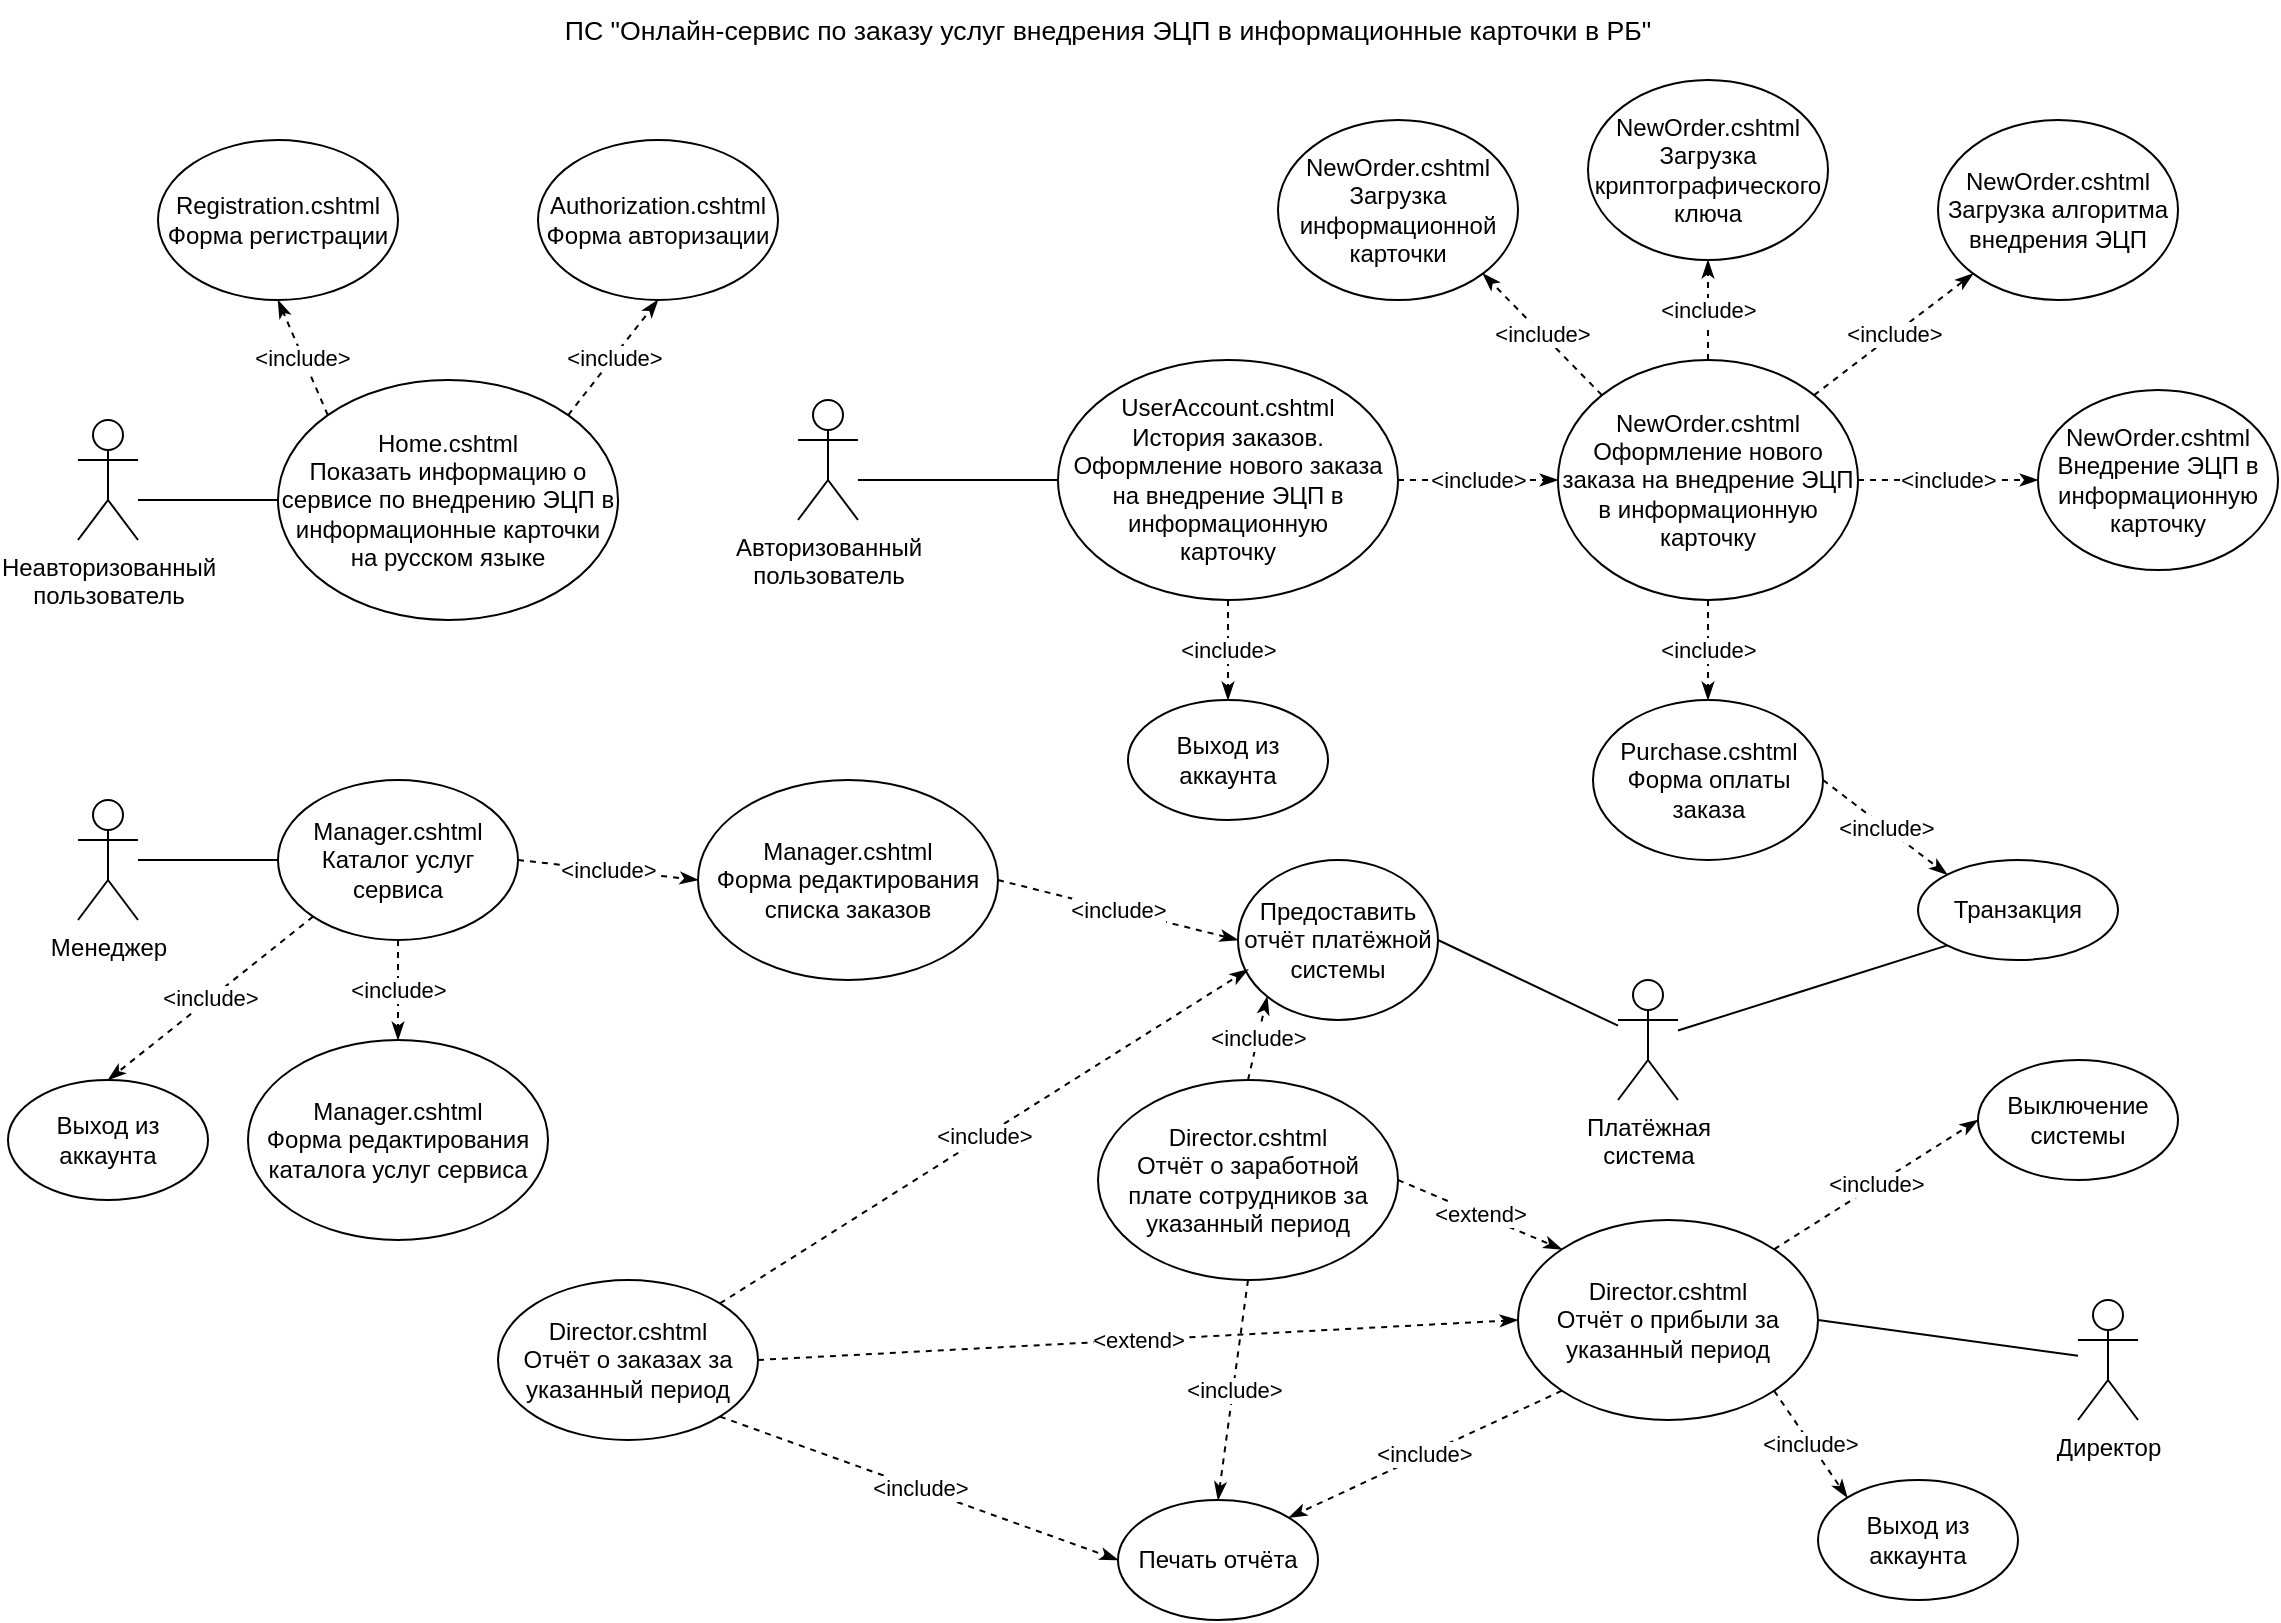 <mxfile version="20.2.8" type="device"><diagram id="RdCTnL25ZEcPr3_2C4eh" name="Страница 1"><mxGraphModel dx="1093" dy="609" grid="1" gridSize="10" guides="1" tooltips="1" connect="1" arrows="1" fold="1" page="1" pageScale="1" pageWidth="1169" pageHeight="827" math="0" shadow="0"><root><mxCell id="0"/><mxCell id="1" parent="0"/><mxCell id="cwpK_-ssoe155hGhEzL0-1" value="Неавторизованный&lt;br&gt;пользователь" style="shape=umlActor;verticalLabelPosition=bottom;verticalAlign=top;html=1;outlineConnect=0;" vertex="1" parent="1"><mxGeometry x="50" y="220" width="30" height="60" as="geometry"/></mxCell><mxCell id="cwpK_-ssoe155hGhEzL0-5" value="Home.cshtml&lt;br&gt;Показать информацию о сервисе по внедрению ЭЦП в информационные карточки на русском языке" style="ellipse;whiteSpace=wrap;html=1;" vertex="1" parent="1"><mxGeometry x="150" y="200" width="170" height="120" as="geometry"/></mxCell><mxCell id="cwpK_-ssoe155hGhEzL0-6" value="Registration.cshtml&lt;br&gt;Форма регистрации" style="ellipse;whiteSpace=wrap;html=1;" vertex="1" parent="1"><mxGeometry x="90" y="80" width="120" height="80" as="geometry"/></mxCell><mxCell id="cwpK_-ssoe155hGhEzL0-7" value="Authorization.cshtml&lt;br&gt;Форма авторизации" style="ellipse;whiteSpace=wrap;html=1;" vertex="1" parent="1"><mxGeometry x="280" y="80" width="120" height="80" as="geometry"/></mxCell><mxCell id="cwpK_-ssoe155hGhEzL0-8" value="" style="endArrow=none;html=1;rounded=0;entryX=0;entryY=0.5;entryDx=0;entryDy=0;" edge="1" parent="1" target="cwpK_-ssoe155hGhEzL0-5"><mxGeometry width="50" height="50" relative="1" as="geometry"><mxPoint x="80" y="260" as="sourcePoint"/><mxPoint x="420" y="170" as="targetPoint"/></mxGeometry></mxCell><mxCell id="cwpK_-ssoe155hGhEzL0-9" value="&amp;lt;include&amp;gt;" style="endArrow=classicThin;dashed=1;html=1;rounded=0;exitX=0;exitY=0;exitDx=0;exitDy=0;entryX=0.5;entryY=1;entryDx=0;entryDy=0;startArrow=none;startFill=0;endFill=1;" edge="1" parent="1" source="cwpK_-ssoe155hGhEzL0-5" target="cwpK_-ssoe155hGhEzL0-6"><mxGeometry width="50" height="50" relative="1" as="geometry"><mxPoint x="370" y="220" as="sourcePoint"/><mxPoint x="420" y="170" as="targetPoint"/></mxGeometry></mxCell><mxCell id="cwpK_-ssoe155hGhEzL0-10" value="&amp;lt;include&amp;gt;" style="endArrow=classicThin;dashed=1;html=1;rounded=0;exitX=1;exitY=0;exitDx=0;exitDy=0;entryX=0.5;entryY=1;entryDx=0;entryDy=0;startArrow=none;startFill=0;endFill=1;" edge="1" parent="1" source="cwpK_-ssoe155hGhEzL0-5" target="cwpK_-ssoe155hGhEzL0-7"><mxGeometry width="50" height="50" relative="1" as="geometry"><mxPoint x="184.967" y="227.524" as="sourcePoint"/><mxPoint x="160" y="170" as="targetPoint"/></mxGeometry></mxCell><mxCell id="cwpK_-ssoe155hGhEzL0-11" value="Авторизованный&lt;br&gt;пользователь" style="shape=umlActor;verticalLabelPosition=bottom;verticalAlign=top;html=1;outlineConnect=0;" vertex="1" parent="1"><mxGeometry x="410" y="210" width="30" height="60" as="geometry"/></mxCell><mxCell id="cwpK_-ssoe155hGhEzL0-16" value="&amp;lt;include&amp;gt;" style="edgeStyle=orthogonalEdgeStyle;rounded=0;orthogonalLoop=1;jettySize=auto;html=1;exitX=0.5;exitY=1;exitDx=0;exitDy=0;entryX=0.5;entryY=0;entryDx=0;entryDy=0;startArrow=none;startFill=0;endArrow=classicThin;endFill=1;dashed=1;" edge="1" parent="1" source="cwpK_-ssoe155hGhEzL0-12" target="cwpK_-ssoe155hGhEzL0-14"><mxGeometry relative="1" as="geometry"/></mxCell><mxCell id="cwpK_-ssoe155hGhEzL0-18" value="&amp;lt;include&amp;gt;" style="edgeStyle=orthogonalEdgeStyle;rounded=0;orthogonalLoop=1;jettySize=auto;html=1;exitX=1;exitY=0.5;exitDx=0;exitDy=0;entryX=0;entryY=0.5;entryDx=0;entryDy=0;dashed=1;startArrow=none;startFill=0;endArrow=classicThin;endFill=1;" edge="1" parent="1" source="cwpK_-ssoe155hGhEzL0-12" target="cwpK_-ssoe155hGhEzL0-17"><mxGeometry relative="1" as="geometry"/></mxCell><mxCell id="cwpK_-ssoe155hGhEzL0-12" value="UserAccount.cshtml&lt;br&gt;История заказов.&lt;br&gt;Оформление нового заказа на внедрение ЭЦП в информационную &lt;br&gt;карточку" style="ellipse;whiteSpace=wrap;html=1;" vertex="1" parent="1"><mxGeometry x="540" y="190" width="170" height="120" as="geometry"/></mxCell><mxCell id="cwpK_-ssoe155hGhEzL0-13" value="" style="endArrow=none;html=1;rounded=0;entryX=0;entryY=0.5;entryDx=0;entryDy=0;" edge="1" parent="1" target="cwpK_-ssoe155hGhEzL0-12"><mxGeometry width="50" height="50" relative="1" as="geometry"><mxPoint x="440" y="250" as="sourcePoint"/><mxPoint x="540" y="210" as="targetPoint"/></mxGeometry></mxCell><mxCell id="cwpK_-ssoe155hGhEzL0-14" value="Выход из аккаунта" style="ellipse;whiteSpace=wrap;html=1;" vertex="1" parent="1"><mxGeometry x="575" y="360" width="100" height="60" as="geometry"/></mxCell><mxCell id="cwpK_-ssoe155hGhEzL0-17" value="NewOrder.cshtml&lt;br&gt;Оформление нового заказа на внедрение ЭЦП в информационную карточку" style="ellipse;whiteSpace=wrap;html=1;" vertex="1" parent="1"><mxGeometry x="790" y="190" width="150" height="120" as="geometry"/></mxCell><mxCell id="cwpK_-ssoe155hGhEzL0-19" value="NewOrder.cshtml&lt;br&gt;Загрузка информационной карточки" style="ellipse;whiteSpace=wrap;html=1;" vertex="1" parent="1"><mxGeometry x="650" y="70" width="120" height="90" as="geometry"/></mxCell><mxCell id="cwpK_-ssoe155hGhEzL0-22" value="&amp;lt;include&amp;gt;" style="endArrow=classicThin;dashed=1;html=1;rounded=0;exitX=0;exitY=0;exitDx=0;exitDy=0;entryX=1;entryY=1;entryDx=0;entryDy=0;startArrow=none;startFill=0;endFill=1;" edge="1" parent="1" source="cwpK_-ssoe155hGhEzL0-17" target="cwpK_-ssoe155hGhEzL0-19"><mxGeometry width="50" height="50" relative="1" as="geometry"><mxPoint x="304.823" y="227.376" as="sourcePoint"/><mxPoint x="350" y="170" as="targetPoint"/></mxGeometry></mxCell><mxCell id="cwpK_-ssoe155hGhEzL0-23" value="NewOrder.cshtml&lt;br&gt;Внедрение ЭЦП в информационную карточку" style="ellipse;whiteSpace=wrap;html=1;" vertex="1" parent="1"><mxGeometry x="1030" y="205" width="120" height="90" as="geometry"/></mxCell><mxCell id="cwpK_-ssoe155hGhEzL0-24" value="NewOrder.cshtml&lt;br&gt;Загрузка криптографического ключа" style="ellipse;whiteSpace=wrap;html=1;" vertex="1" parent="1"><mxGeometry x="805" y="50" width="120" height="90" as="geometry"/></mxCell><mxCell id="cwpK_-ssoe155hGhEzL0-25" value="NewOrder.cshtml&lt;br&gt;Загрузка алгоритма внедрения ЭЦП" style="ellipse;whiteSpace=wrap;html=1;" vertex="1" parent="1"><mxGeometry x="980" y="70" width="120" height="90" as="geometry"/></mxCell><mxCell id="cwpK_-ssoe155hGhEzL0-26" value="&amp;lt;include&amp;gt;" style="endArrow=classicThin;dashed=1;html=1;rounded=0;exitX=0.5;exitY=0;exitDx=0;exitDy=0;entryX=0.5;entryY=1;entryDx=0;entryDy=0;startArrow=none;startFill=0;endFill=1;" edge="1" parent="1" source="cwpK_-ssoe155hGhEzL0-17" target="cwpK_-ssoe155hGhEzL0-24"><mxGeometry width="50" height="50" relative="1" as="geometry"><mxPoint x="822.06" y="217.499" as="sourcePoint"/><mxPoint x="762.8" y="156.537" as="targetPoint"/></mxGeometry></mxCell><mxCell id="cwpK_-ssoe155hGhEzL0-27" value="&amp;lt;include&amp;gt;" style="endArrow=classicThin;dashed=1;html=1;rounded=0;exitX=1;exitY=0;exitDx=0;exitDy=0;entryX=0;entryY=1;entryDx=0;entryDy=0;startArrow=none;startFill=0;endFill=1;" edge="1" parent="1" source="cwpK_-ssoe155hGhEzL0-17" target="cwpK_-ssoe155hGhEzL0-25"><mxGeometry width="50" height="50" relative="1" as="geometry"><mxPoint x="875" y="200" as="sourcePoint"/><mxPoint x="875" y="150" as="targetPoint"/></mxGeometry></mxCell><mxCell id="cwpK_-ssoe155hGhEzL0-28" value="&amp;lt;include&amp;gt;" style="endArrow=classicThin;dashed=1;html=1;rounded=0;exitX=1;exitY=0.5;exitDx=0;exitDy=0;entryX=0;entryY=0.5;entryDx=0;entryDy=0;startArrow=none;startFill=0;endFill=1;" edge="1" parent="1" source="cwpK_-ssoe155hGhEzL0-17" target="cwpK_-ssoe155hGhEzL0-23"><mxGeometry width="50" height="50" relative="1" as="geometry"><mxPoint x="885" y="210" as="sourcePoint"/><mxPoint x="885" y="160" as="targetPoint"/></mxGeometry></mxCell><mxCell id="cwpK_-ssoe155hGhEzL0-29" value="Purchase.cshtml&lt;br&gt;Форма оплаты заказа" style="ellipse;whiteSpace=wrap;html=1;" vertex="1" parent="1"><mxGeometry x="807.5" y="360" width="115" height="80" as="geometry"/></mxCell><mxCell id="cwpK_-ssoe155hGhEzL0-30" value="&amp;lt;include&amp;gt;" style="endArrow=classicThin;dashed=1;html=1;rounded=0;entryX=0.5;entryY=0;entryDx=0;entryDy=0;startArrow=none;startFill=0;endFill=1;exitX=0.5;exitY=1;exitDx=0;exitDy=0;" edge="1" parent="1" source="cwpK_-ssoe155hGhEzL0-17" target="cwpK_-ssoe155hGhEzL0-29"><mxGeometry width="50" height="50" relative="1" as="geometry"><mxPoint x="900" y="330" as="sourcePoint"/><mxPoint x="875" y="150" as="targetPoint"/></mxGeometry></mxCell><mxCell id="cwpK_-ssoe155hGhEzL0-31" value="Транзакция" style="ellipse;whiteSpace=wrap;html=1;" vertex="1" parent="1"><mxGeometry x="970" y="440" width="100" height="50" as="geometry"/></mxCell><mxCell id="cwpK_-ssoe155hGhEzL0-32" value="&amp;lt;include&amp;gt;" style="endArrow=classicThin;dashed=1;html=1;rounded=0;entryX=0;entryY=0;entryDx=0;entryDy=0;startArrow=none;startFill=0;endFill=1;exitX=1;exitY=0.5;exitDx=0;exitDy=0;" edge="1" parent="1" source="cwpK_-ssoe155hGhEzL0-29" target="cwpK_-ssoe155hGhEzL0-31"><mxGeometry width="50" height="50" relative="1" as="geometry"><mxPoint x="875" y="320" as="sourcePoint"/><mxPoint x="875" y="370" as="targetPoint"/></mxGeometry></mxCell><mxCell id="cwpK_-ssoe155hGhEzL0-34" value="Платёжная&lt;br&gt;система" style="shape=umlActor;verticalLabelPosition=bottom;verticalAlign=top;html=1;outlineConnect=0;" vertex="1" parent="1"><mxGeometry x="820" y="500" width="30" height="60" as="geometry"/></mxCell><mxCell id="cwpK_-ssoe155hGhEzL0-36" value="" style="endArrow=none;html=1;rounded=0;entryX=0;entryY=1;entryDx=0;entryDy=0;" edge="1" parent="1" source="cwpK_-ssoe155hGhEzL0-34" target="cwpK_-ssoe155hGhEzL0-31"><mxGeometry width="50" height="50" relative="1" as="geometry"><mxPoint x="1030" y="540" as="sourcePoint"/><mxPoint x="550.0" y="260" as="targetPoint"/></mxGeometry></mxCell><mxCell id="cwpK_-ssoe155hGhEzL0-38" value="Предоставить отчёт платёжной системы" style="ellipse;whiteSpace=wrap;html=1;" vertex="1" parent="1"><mxGeometry x="630" y="440" width="100" height="80" as="geometry"/></mxCell><mxCell id="cwpK_-ssoe155hGhEzL0-39" value="" style="endArrow=none;html=1;rounded=0;exitX=1;exitY=0.5;exitDx=0;exitDy=0;" edge="1" parent="1" source="cwpK_-ssoe155hGhEzL0-38" target="cwpK_-ssoe155hGhEzL0-34"><mxGeometry width="50" height="50" relative="1" as="geometry"><mxPoint x="1040" y="500" as="sourcePoint"/><mxPoint x="1090" y="400" as="targetPoint"/></mxGeometry></mxCell><mxCell id="cwpK_-ssoe155hGhEzL0-40" value="Менеджер" style="shape=umlActor;verticalLabelPosition=bottom;verticalAlign=top;html=1;outlineConnect=0;" vertex="1" parent="1"><mxGeometry x="50" y="410" width="30" height="60" as="geometry"/></mxCell><mxCell id="cwpK_-ssoe155hGhEzL0-41" value="Manager.cshtml&lt;br&gt;Каталог услуг сервиса" style="ellipse;whiteSpace=wrap;html=1;" vertex="1" parent="1"><mxGeometry x="150" y="400" width="120" height="80" as="geometry"/></mxCell><mxCell id="cwpK_-ssoe155hGhEzL0-42" value="" style="endArrow=none;html=1;rounded=0;entryX=0;entryY=0.5;entryDx=0;entryDy=0;" edge="1" parent="1" source="cwpK_-ssoe155hGhEzL0-40" target="cwpK_-ssoe155hGhEzL0-41"><mxGeometry width="50" height="50" relative="1" as="geometry"><mxPoint x="90" y="450" as="sourcePoint"/><mxPoint x="160" y="210" as="targetPoint"/></mxGeometry></mxCell><mxCell id="cwpK_-ssoe155hGhEzL0-43" value="Выход из аккаунта" style="ellipse;whiteSpace=wrap;html=1;" vertex="1" parent="1"><mxGeometry x="15" y="550" width="100" height="60" as="geometry"/></mxCell><mxCell id="cwpK_-ssoe155hGhEzL0-45" value="Manager.cshtml&lt;br&gt;Форма редактирования списка заказов" style="ellipse;whiteSpace=wrap;html=1;" vertex="1" parent="1"><mxGeometry x="360" y="400" width="150" height="100" as="geometry"/></mxCell><mxCell id="cwpK_-ssoe155hGhEzL0-47" value="&amp;lt;include&amp;gt;" style="endArrow=classicThin;dashed=1;html=1;rounded=0;entryX=0;entryY=0.5;entryDx=0;entryDy=0;startArrow=none;startFill=0;endFill=1;exitX=1;exitY=0.5;exitDx=0;exitDy=0;" edge="1" parent="1" source="cwpK_-ssoe155hGhEzL0-41" target="cwpK_-ssoe155hGhEzL0-45"><mxGeometry width="50" height="50" relative="1" as="geometry"><mxPoint x="932.5" y="350" as="sourcePoint"/><mxPoint x="994.267" y="397.513" as="targetPoint"/></mxGeometry></mxCell><mxCell id="cwpK_-ssoe155hGhEzL0-48" value="&amp;lt;include&amp;gt;" style="endArrow=classicThin;dashed=1;html=1;rounded=0;entryX=0;entryY=0.5;entryDx=0;entryDy=0;startArrow=none;startFill=0;endFill=1;exitX=1;exitY=0.5;exitDx=0;exitDy=0;" edge="1" parent="1" source="cwpK_-ssoe155hGhEzL0-45" target="cwpK_-ssoe155hGhEzL0-38"><mxGeometry width="50" height="50" relative="1" as="geometry"><mxPoint x="280" y="510" as="sourcePoint"/><mxPoint x="380" y="510" as="targetPoint"/></mxGeometry></mxCell><mxCell id="cwpK_-ssoe155hGhEzL0-49" value="Manager.cshtml&lt;br&gt;Форма редактирования каталога услуг сервиса" style="ellipse;whiteSpace=wrap;html=1;" vertex="1" parent="1"><mxGeometry x="135" y="530" width="150" height="100" as="geometry"/></mxCell><mxCell id="cwpK_-ssoe155hGhEzL0-50" value="&amp;lt;include&amp;gt;" style="endArrow=classicThin;dashed=1;html=1;rounded=0;entryX=0.5;entryY=0;entryDx=0;entryDy=0;startArrow=none;startFill=0;endFill=1;exitX=0.5;exitY=1;exitDx=0;exitDy=0;" edge="1" parent="1" source="cwpK_-ssoe155hGhEzL0-41" target="cwpK_-ssoe155hGhEzL0-49"><mxGeometry width="50" height="50" relative="1" as="geometry"><mxPoint x="280" y="450" as="sourcePoint"/><mxPoint x="380" y="450" as="targetPoint"/></mxGeometry></mxCell><mxCell id="cwpK_-ssoe155hGhEzL0-51" value="Директор" style="shape=umlActor;verticalLabelPosition=bottom;verticalAlign=top;html=1;outlineConnect=0;" vertex="1" parent="1"><mxGeometry x="1050" y="660" width="30" height="60" as="geometry"/></mxCell><mxCell id="cwpK_-ssoe155hGhEzL0-52" value="Director.cshtml&lt;br&gt;Отчёт о прибыли за указанный период" style="ellipse;whiteSpace=wrap;html=1;" vertex="1" parent="1"><mxGeometry x="770" y="620" width="150" height="100" as="geometry"/></mxCell><mxCell id="cwpK_-ssoe155hGhEzL0-53" value="" style="endArrow=none;html=1;rounded=0;exitX=1;exitY=0.5;exitDx=0;exitDy=0;" edge="1" parent="1" source="cwpK_-ssoe155hGhEzL0-52" target="cwpK_-ssoe155hGhEzL0-51"><mxGeometry width="50" height="50" relative="1" as="geometry"><mxPoint x="685" y="555.225" as="sourcePoint"/><mxPoint x="895" y="710" as="targetPoint"/></mxGeometry></mxCell><mxCell id="cwpK_-ssoe155hGhEzL0-54" value="Director.cshtml&lt;br&gt;Отчёт о заработной &lt;br&gt;плате сотрудников за указанный период" style="ellipse;whiteSpace=wrap;html=1;" vertex="1" parent="1"><mxGeometry x="560" y="550" width="150" height="100" as="geometry"/></mxCell><mxCell id="cwpK_-ssoe155hGhEzL0-55" value="Печать отчёта" style="ellipse;whiteSpace=wrap;html=1;" vertex="1" parent="1"><mxGeometry x="570" y="760" width="100" height="60" as="geometry"/></mxCell><mxCell id="cwpK_-ssoe155hGhEzL0-56" value="&amp;lt;include&amp;gt;" style="endArrow=classicThin;dashed=1;html=1;rounded=0;entryX=0;entryY=1;entryDx=0;entryDy=0;startArrow=none;startFill=0;endFill=1;exitX=0.5;exitY=0;exitDx=0;exitDy=0;" edge="1" parent="1" source="cwpK_-ssoe155hGhEzL0-54" target="cwpK_-ssoe155hGhEzL0-38"><mxGeometry width="50" height="50" relative="1" as="geometry"><mxPoint x="540" y="610" as="sourcePoint"/><mxPoint x="640" y="510" as="targetPoint"/></mxGeometry></mxCell><mxCell id="cwpK_-ssoe155hGhEzL0-57" value="&amp;lt;include&amp;gt;" style="endArrow=classicThin;dashed=1;html=1;rounded=0;entryX=0.5;entryY=0;entryDx=0;entryDy=0;startArrow=none;startFill=0;endFill=1;exitX=0.5;exitY=1;exitDx=0;exitDy=0;" edge="1" parent="1" source="cwpK_-ssoe155hGhEzL0-54" target="cwpK_-ssoe155hGhEzL0-55"><mxGeometry width="50" height="50" relative="1" as="geometry"><mxPoint x="578.22" y="664.77" as="sourcePoint"/><mxPoint x="654.832" y="538.434" as="targetPoint"/></mxGeometry></mxCell><mxCell id="cwpK_-ssoe155hGhEzL0-58" value="&amp;lt;extend&amp;gt;" style="endArrow=classicThin;dashed=1;html=1;rounded=0;entryX=0;entryY=0;entryDx=0;entryDy=0;startArrow=none;startFill=0;endFill=1;exitX=1;exitY=0.5;exitDx=0;exitDy=0;" edge="1" parent="1" source="cwpK_-ssoe155hGhEzL0-54" target="cwpK_-ssoe155hGhEzL0-52"><mxGeometry width="50" height="50" relative="1" as="geometry"><mxPoint x="578.22" y="735.23" as="sourcePoint"/><mxPoint x="594.519" y="778.862" as="targetPoint"/></mxGeometry></mxCell><mxCell id="cwpK_-ssoe155hGhEzL0-59" value="&amp;lt;include&amp;gt;" style="endArrow=classicThin;dashed=1;html=1;rounded=0;entryX=1;entryY=0;entryDx=0;entryDy=0;startArrow=none;startFill=0;endFill=1;exitX=0;exitY=1;exitDx=0;exitDy=0;" edge="1" parent="1" source="cwpK_-ssoe155hGhEzL0-52" target="cwpK_-ssoe155hGhEzL0-55"><mxGeometry width="50" height="50" relative="1" as="geometry"><mxPoint x="578.22" y="735.23" as="sourcePoint"/><mxPoint x="594.519" y="778.862" as="targetPoint"/></mxGeometry></mxCell><mxCell id="cwpK_-ssoe155hGhEzL0-60" value="Выход из аккаунта" style="ellipse;whiteSpace=wrap;html=1;" vertex="1" parent="1"><mxGeometry x="920" y="750" width="100" height="60" as="geometry"/></mxCell><mxCell id="cwpK_-ssoe155hGhEzL0-61" value="Выключение системы" style="ellipse;whiteSpace=wrap;html=1;" vertex="1" parent="1"><mxGeometry x="1000" y="540" width="100" height="60" as="geometry"/></mxCell><mxCell id="cwpK_-ssoe155hGhEzL0-62" value="&amp;lt;include&amp;gt;" style="endArrow=classicThin;dashed=1;html=1;rounded=0;entryX=0;entryY=0;entryDx=0;entryDy=0;startArrow=none;startFill=0;endFill=1;exitX=1;exitY=1;exitDx=0;exitDy=0;" edge="1" parent="1" source="cwpK_-ssoe155hGhEzL0-52" target="cwpK_-ssoe155hGhEzL0-60"><mxGeometry width="50" height="50" relative="1" as="geometry"><mxPoint x="706.78" y="735.23" as="sourcePoint"/><mxPoint x="665.481" y="778.862" as="targetPoint"/></mxGeometry></mxCell><mxCell id="cwpK_-ssoe155hGhEzL0-63" value="&amp;lt;include&amp;gt;" style="endArrow=classicThin;dashed=1;html=1;rounded=0;entryX=0;entryY=0.5;entryDx=0;entryDy=0;startArrow=none;startFill=0;endFill=1;exitX=1;exitY=0;exitDx=0;exitDy=0;" edge="1" parent="1" source="cwpK_-ssoe155hGhEzL0-52" target="cwpK_-ssoe155hGhEzL0-61"><mxGeometry width="50" height="50" relative="1" as="geometry"><mxPoint x="716.78" y="745.23" as="sourcePoint"/><mxPoint x="675.481" y="788.862" as="targetPoint"/></mxGeometry></mxCell><mxCell id="cwpK_-ssoe155hGhEzL0-64" value="Director.cshtml&lt;br&gt;Отчёт о заказах за указанный период" style="ellipse;whiteSpace=wrap;html=1;" vertex="1" parent="1"><mxGeometry x="260" y="650" width="130" height="80" as="geometry"/></mxCell><mxCell id="cwpK_-ssoe155hGhEzL0-65" value="&amp;lt;include&amp;gt;" style="endArrow=classicThin;dashed=1;html=1;rounded=0;entryX=0.05;entryY=0.685;entryDx=0;entryDy=0;startArrow=none;startFill=0;endFill=1;exitX=1;exitY=0;exitDx=0;exitDy=0;entryPerimeter=0;" edge="1" parent="1" source="cwpK_-ssoe155hGhEzL0-64" target="cwpK_-ssoe155hGhEzL0-38"><mxGeometry width="50" height="50" relative="1" as="geometry"><mxPoint x="598.22" y="614.77" as="sourcePoint"/><mxPoint x="654.832" y="538.434" as="targetPoint"/></mxGeometry></mxCell><mxCell id="cwpK_-ssoe155hGhEzL0-66" value="&amp;lt;include&amp;gt;" style="endArrow=classicThin;dashed=1;html=1;rounded=0;entryX=0;entryY=0.5;entryDx=0;entryDy=0;startArrow=none;startFill=0;endFill=1;exitX=1;exitY=1;exitDx=0;exitDy=0;" edge="1" parent="1" source="cwpK_-ssoe155hGhEzL0-64" target="cwpK_-ssoe155hGhEzL0-55"><mxGeometry width="50" height="50" relative="1" as="geometry"><mxPoint x="330.68" y="681.543" as="sourcePoint"/><mxPoint x="645" y="524.8" as="targetPoint"/></mxGeometry></mxCell><mxCell id="cwpK_-ssoe155hGhEzL0-67" value="&amp;lt;extend&amp;gt;" style="endArrow=classicThin;dashed=1;html=1;rounded=0;startArrow=none;startFill=0;endFill=1;exitX=1;exitY=0.5;exitDx=0;exitDy=0;entryX=0;entryY=0.5;entryDx=0;entryDy=0;" edge="1" parent="1" source="cwpK_-ssoe155hGhEzL0-64" target="cwpK_-ssoe155hGhEzL0-52"><mxGeometry width="50" height="50" relative="1" as="geometry"><mxPoint x="685" y="630" as="sourcePoint"/><mxPoint x="700" y="690" as="targetPoint"/></mxGeometry></mxCell><mxCell id="cwpK_-ssoe155hGhEzL0-68" value="&amp;lt;include&amp;gt;" style="endArrow=classicThin;dashed=1;html=1;rounded=0;entryX=0.5;entryY=0;entryDx=0;entryDy=0;startArrow=none;startFill=0;endFill=1;exitX=0;exitY=1;exitDx=0;exitDy=0;" edge="1" parent="1" source="cwpK_-ssoe155hGhEzL0-41" target="cwpK_-ssoe155hGhEzL0-43"><mxGeometry width="50" height="50" relative="1" as="geometry"><mxPoint x="262.426" y="478.284" as="sourcePoint"/><mxPoint x="341.78" y="534.77" as="targetPoint"/></mxGeometry></mxCell><mxCell id="cwpK_-ssoe155hGhEzL0-69" value="&lt;span style=&quot;text-align: start; font-size: 10pt; font-family: Arial;&quot; data-sheets-userformat=&quot;{&amp;quot;2&amp;quot;:513,&amp;quot;3&amp;quot;:{&amp;quot;1&amp;quot;:0},&amp;quot;12&amp;quot;:0}&quot; data-sheets-value=&quot;{&amp;quot;1&amp;quot;:2,&amp;quot;2&amp;quot;:&amp;quot;ПС \&amp;quot;Онлайн-сервис по заказу услуг внедрения ЭЦП в информационные карточки в РБ\&amp;quot;&amp;quot;}&quot;&gt;ПС &quot;Онлайн-сервис по заказу услуг внедрения ЭЦП в информационные карточки в РБ&quot;&lt;/span&gt;" style="text;html=1;strokeColor=none;fillColor=none;align=center;verticalAlign=middle;whiteSpace=wrap;rounded=0;" vertex="1" parent="1"><mxGeometry x="260" y="10" width="610" height="30" as="geometry"/></mxCell></root></mxGraphModel></diagram></mxfile>